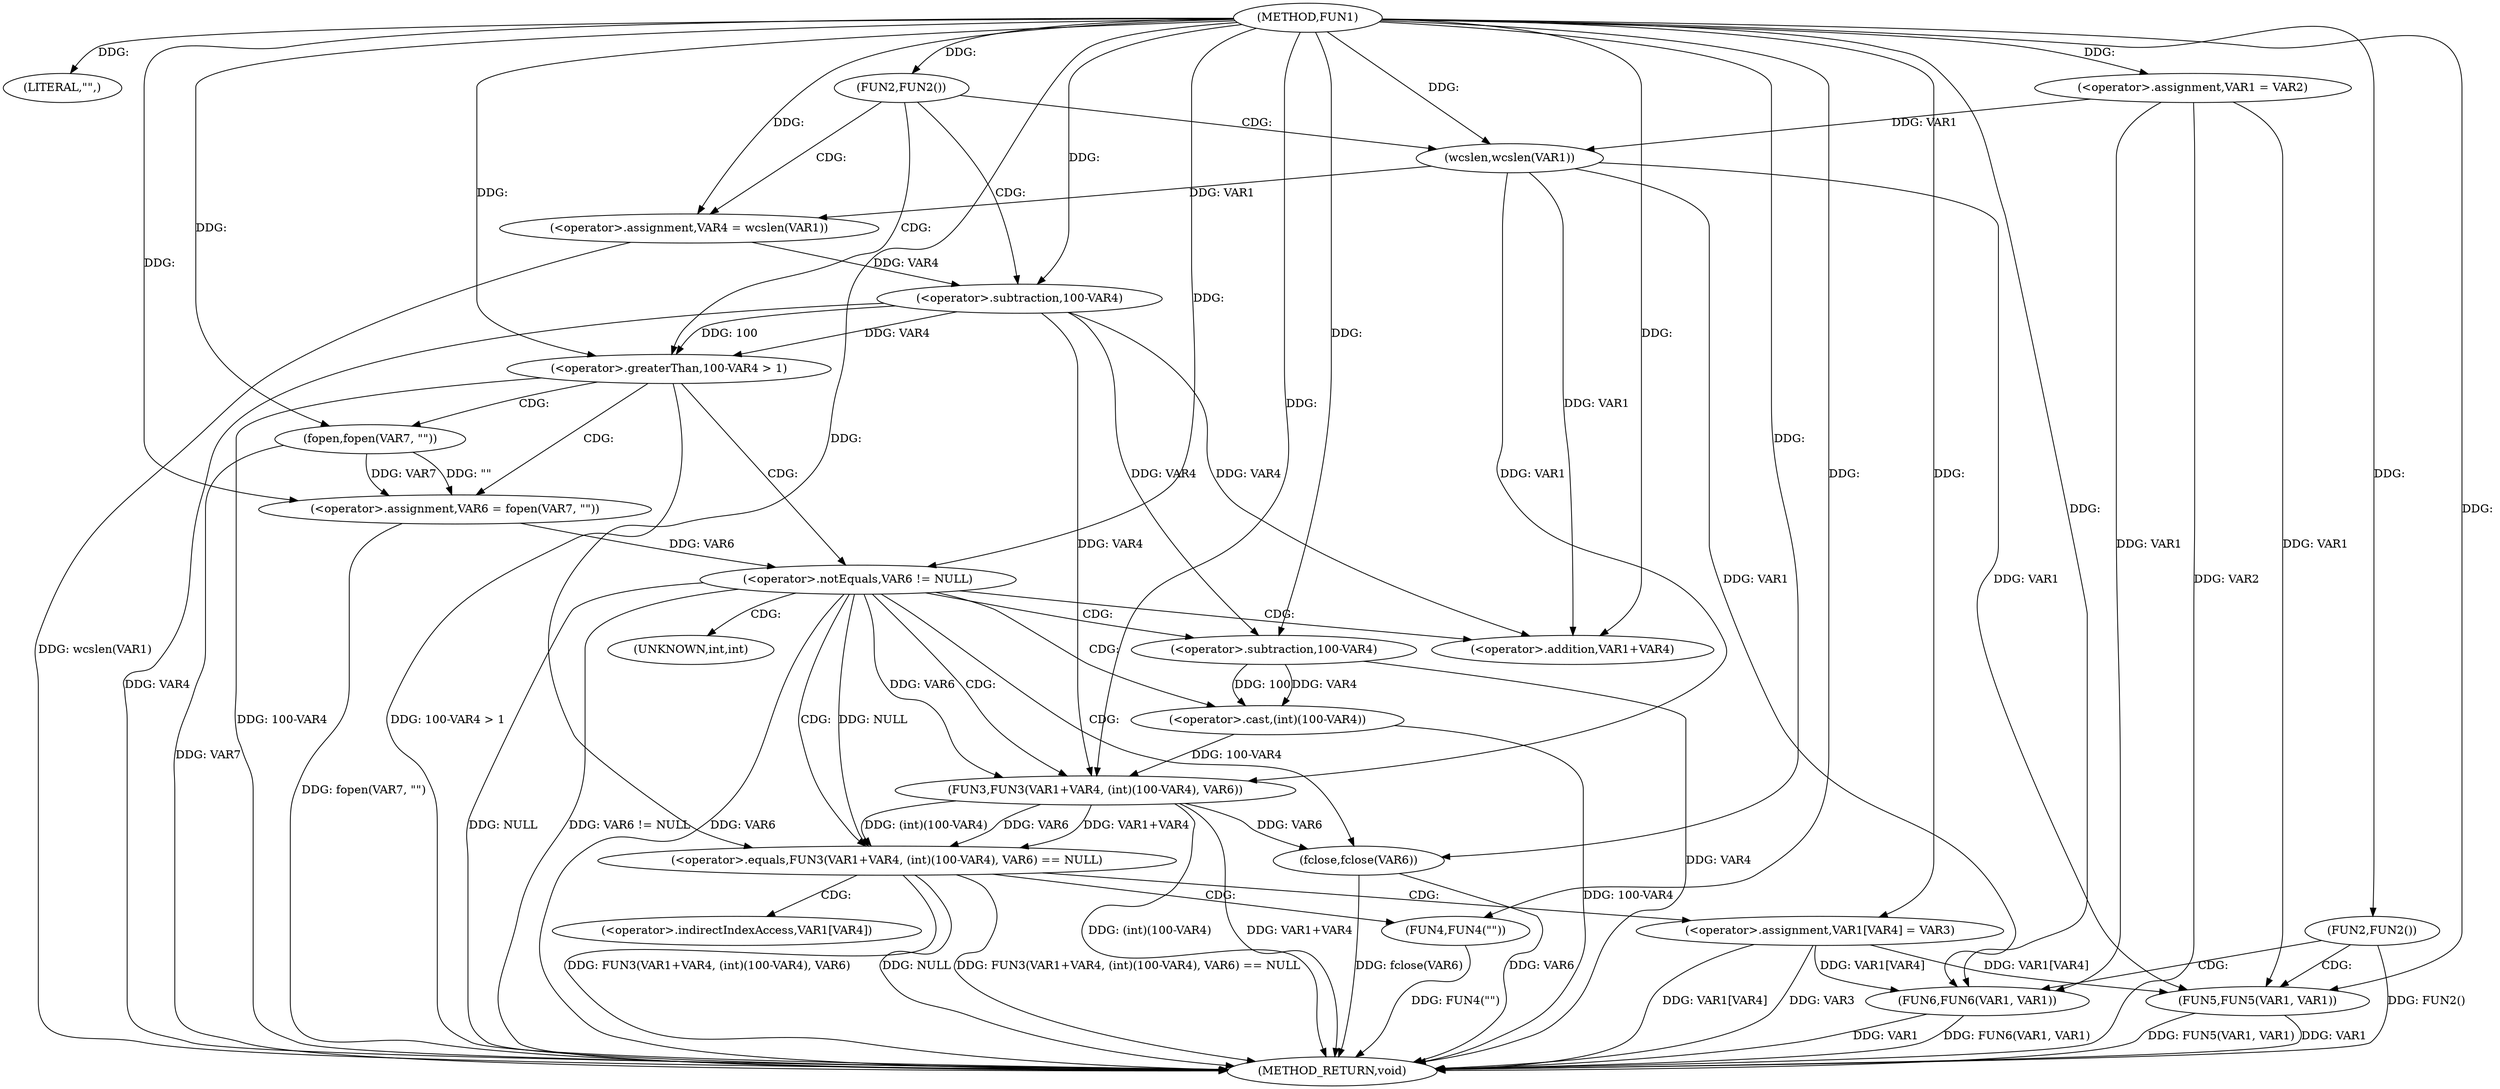 digraph FUN1 {  
"1000100" [label = "(METHOD,FUN1)" ]
"1000170" [label = "(METHOD_RETURN,void)" ]
"1000103" [label = "(LITERAL,\"\",)" ]
"1000104" [label = "(<operator>.assignment,VAR1 = VAR2)" ]
"1000108" [label = "(FUN2,FUN2())" ]
"1000112" [label = "(<operator>.assignment,VAR4 = wcslen(VAR1))" ]
"1000114" [label = "(wcslen,wcslen(VAR1))" ]
"1000118" [label = "(<operator>.greaterThan,100-VAR4 > 1)" ]
"1000119" [label = "(<operator>.subtraction,100-VAR4)" ]
"1000124" [label = "(<operator>.assignment,VAR6 = fopen(VAR7, \"\"))" ]
"1000126" [label = "(fopen,fopen(VAR7, \"\"))" ]
"1000130" [label = "(<operator>.notEquals,VAR6 != NULL)" ]
"1000135" [label = "(<operator>.equals,FUN3(VAR1+VAR4, (int)(100-VAR4), VAR6) == NULL)" ]
"1000136" [label = "(FUN3,FUN3(VAR1+VAR4, (int)(100-VAR4), VAR6))" ]
"1000137" [label = "(<operator>.addition,VAR1+VAR4)" ]
"1000140" [label = "(<operator>.cast,(int)(100-VAR4))" ]
"1000142" [label = "(<operator>.subtraction,100-VAR4)" ]
"1000148" [label = "(FUN4,FUN4(\"\"))" ]
"1000150" [label = "(<operator>.assignment,VAR1[VAR4] = VAR3)" ]
"1000155" [label = "(fclose,fclose(VAR6))" ]
"1000160" [label = "(FUN2,FUN2())" ]
"1000162" [label = "(FUN5,FUN5(VAR1, VAR1))" ]
"1000167" [label = "(FUN6,FUN6(VAR1, VAR1))" ]
"1000141" [label = "(UNKNOWN,int,int)" ]
"1000151" [label = "(<operator>.indirectIndexAccess,VAR1[VAR4])" ]
  "1000140" -> "1000170"  [ label = "DDG: 100-VAR4"] 
  "1000150" -> "1000170"  [ label = "DDG: VAR1[VAR4]"] 
  "1000167" -> "1000170"  [ label = "DDG: VAR1"] 
  "1000130" -> "1000170"  [ label = "DDG: NULL"] 
  "1000136" -> "1000170"  [ label = "DDG: (int)(100-VAR4)"] 
  "1000119" -> "1000170"  [ label = "DDG: VAR4"] 
  "1000148" -> "1000170"  [ label = "DDG: FUN4(\"\")"] 
  "1000126" -> "1000170"  [ label = "DDG: VAR7"] 
  "1000118" -> "1000170"  [ label = "DDG: 100-VAR4 > 1"] 
  "1000150" -> "1000170"  [ label = "DDG: VAR3"] 
  "1000135" -> "1000170"  [ label = "DDG: FUN3(VAR1+VAR4, (int)(100-VAR4), VAR6) == NULL"] 
  "1000135" -> "1000170"  [ label = "DDG: FUN3(VAR1+VAR4, (int)(100-VAR4), VAR6)"] 
  "1000155" -> "1000170"  [ label = "DDG: VAR6"] 
  "1000118" -> "1000170"  [ label = "DDG: 100-VAR4"] 
  "1000130" -> "1000170"  [ label = "DDG: VAR6 != NULL"] 
  "1000162" -> "1000170"  [ label = "DDG: VAR1"] 
  "1000124" -> "1000170"  [ label = "DDG: fopen(VAR7, \"\")"] 
  "1000112" -> "1000170"  [ label = "DDG: wcslen(VAR1)"] 
  "1000160" -> "1000170"  [ label = "DDG: FUN2()"] 
  "1000155" -> "1000170"  [ label = "DDG: fclose(VAR6)"] 
  "1000142" -> "1000170"  [ label = "DDG: VAR4"] 
  "1000167" -> "1000170"  [ label = "DDG: FUN6(VAR1, VAR1)"] 
  "1000162" -> "1000170"  [ label = "DDG: FUN5(VAR1, VAR1)"] 
  "1000135" -> "1000170"  [ label = "DDG: NULL"] 
  "1000136" -> "1000170"  [ label = "DDG: VAR1+VAR4"] 
  "1000104" -> "1000170"  [ label = "DDG: VAR2"] 
  "1000130" -> "1000170"  [ label = "DDG: VAR6"] 
  "1000100" -> "1000103"  [ label = "DDG: "] 
  "1000100" -> "1000104"  [ label = "DDG: "] 
  "1000100" -> "1000108"  [ label = "DDG: "] 
  "1000114" -> "1000112"  [ label = "DDG: VAR1"] 
  "1000100" -> "1000112"  [ label = "DDG: "] 
  "1000104" -> "1000114"  [ label = "DDG: VAR1"] 
  "1000100" -> "1000114"  [ label = "DDG: "] 
  "1000119" -> "1000118"  [ label = "DDG: 100"] 
  "1000119" -> "1000118"  [ label = "DDG: VAR4"] 
  "1000100" -> "1000119"  [ label = "DDG: "] 
  "1000112" -> "1000119"  [ label = "DDG: VAR4"] 
  "1000100" -> "1000118"  [ label = "DDG: "] 
  "1000126" -> "1000124"  [ label = "DDG: VAR7"] 
  "1000126" -> "1000124"  [ label = "DDG: \"\""] 
  "1000100" -> "1000124"  [ label = "DDG: "] 
  "1000100" -> "1000126"  [ label = "DDG: "] 
  "1000124" -> "1000130"  [ label = "DDG: VAR6"] 
  "1000100" -> "1000130"  [ label = "DDG: "] 
  "1000136" -> "1000135"  [ label = "DDG: VAR1+VAR4"] 
  "1000136" -> "1000135"  [ label = "DDG: (int)(100-VAR4)"] 
  "1000136" -> "1000135"  [ label = "DDG: VAR6"] 
  "1000114" -> "1000136"  [ label = "DDG: VAR1"] 
  "1000100" -> "1000136"  [ label = "DDG: "] 
  "1000119" -> "1000136"  [ label = "DDG: VAR4"] 
  "1000114" -> "1000137"  [ label = "DDG: VAR1"] 
  "1000100" -> "1000137"  [ label = "DDG: "] 
  "1000119" -> "1000137"  [ label = "DDG: VAR4"] 
  "1000140" -> "1000136"  [ label = "DDG: 100-VAR4"] 
  "1000142" -> "1000140"  [ label = "DDG: 100"] 
  "1000142" -> "1000140"  [ label = "DDG: VAR4"] 
  "1000100" -> "1000142"  [ label = "DDG: "] 
  "1000119" -> "1000142"  [ label = "DDG: VAR4"] 
  "1000130" -> "1000136"  [ label = "DDG: VAR6"] 
  "1000130" -> "1000135"  [ label = "DDG: NULL"] 
  "1000100" -> "1000135"  [ label = "DDG: "] 
  "1000100" -> "1000148"  [ label = "DDG: "] 
  "1000100" -> "1000150"  [ label = "DDG: "] 
  "1000136" -> "1000155"  [ label = "DDG: VAR6"] 
  "1000100" -> "1000155"  [ label = "DDG: "] 
  "1000100" -> "1000160"  [ label = "DDG: "] 
  "1000150" -> "1000162"  [ label = "DDG: VAR1[VAR4]"] 
  "1000104" -> "1000162"  [ label = "DDG: VAR1"] 
  "1000114" -> "1000162"  [ label = "DDG: VAR1"] 
  "1000100" -> "1000162"  [ label = "DDG: "] 
  "1000150" -> "1000167"  [ label = "DDG: VAR1[VAR4]"] 
  "1000104" -> "1000167"  [ label = "DDG: VAR1"] 
  "1000114" -> "1000167"  [ label = "DDG: VAR1"] 
  "1000100" -> "1000167"  [ label = "DDG: "] 
  "1000108" -> "1000112"  [ label = "CDG: "] 
  "1000108" -> "1000119"  [ label = "CDG: "] 
  "1000108" -> "1000114"  [ label = "CDG: "] 
  "1000108" -> "1000118"  [ label = "CDG: "] 
  "1000118" -> "1000126"  [ label = "CDG: "] 
  "1000118" -> "1000124"  [ label = "CDG: "] 
  "1000118" -> "1000130"  [ label = "CDG: "] 
  "1000130" -> "1000142"  [ label = "CDG: "] 
  "1000130" -> "1000155"  [ label = "CDG: "] 
  "1000130" -> "1000137"  [ label = "CDG: "] 
  "1000130" -> "1000141"  [ label = "CDG: "] 
  "1000130" -> "1000135"  [ label = "CDG: "] 
  "1000130" -> "1000136"  [ label = "CDG: "] 
  "1000130" -> "1000140"  [ label = "CDG: "] 
  "1000135" -> "1000151"  [ label = "CDG: "] 
  "1000135" -> "1000150"  [ label = "CDG: "] 
  "1000135" -> "1000148"  [ label = "CDG: "] 
  "1000160" -> "1000167"  [ label = "CDG: "] 
  "1000160" -> "1000162"  [ label = "CDG: "] 
}
